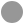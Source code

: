 <mxfile version="12.7.4" type="github"><diagram id="MMezxm8C0TaXH5u5Hq_m" name="Page-1"><mxGraphModel dx="946" dy="565" grid="1" gridSize="10" guides="1" tooltips="1" connect="1" arrows="1" fold="1" page="1" pageScale="1" pageWidth="850" pageHeight="1100" math="0" shadow="0"><root><mxCell id="0"/><mxCell id="1" parent="0"/><mxCell id="piXN6fs6B9FxwkCWEheY-3" value="" style="ellipse;whiteSpace=wrap;html=1;fillColor=#979797;strokeColor=#979797;" vertex="1" parent="1"><mxGeometry x="360" y="280" width="10" height="10" as="geometry"/></mxCell></root></mxGraphModel></diagram></mxfile>